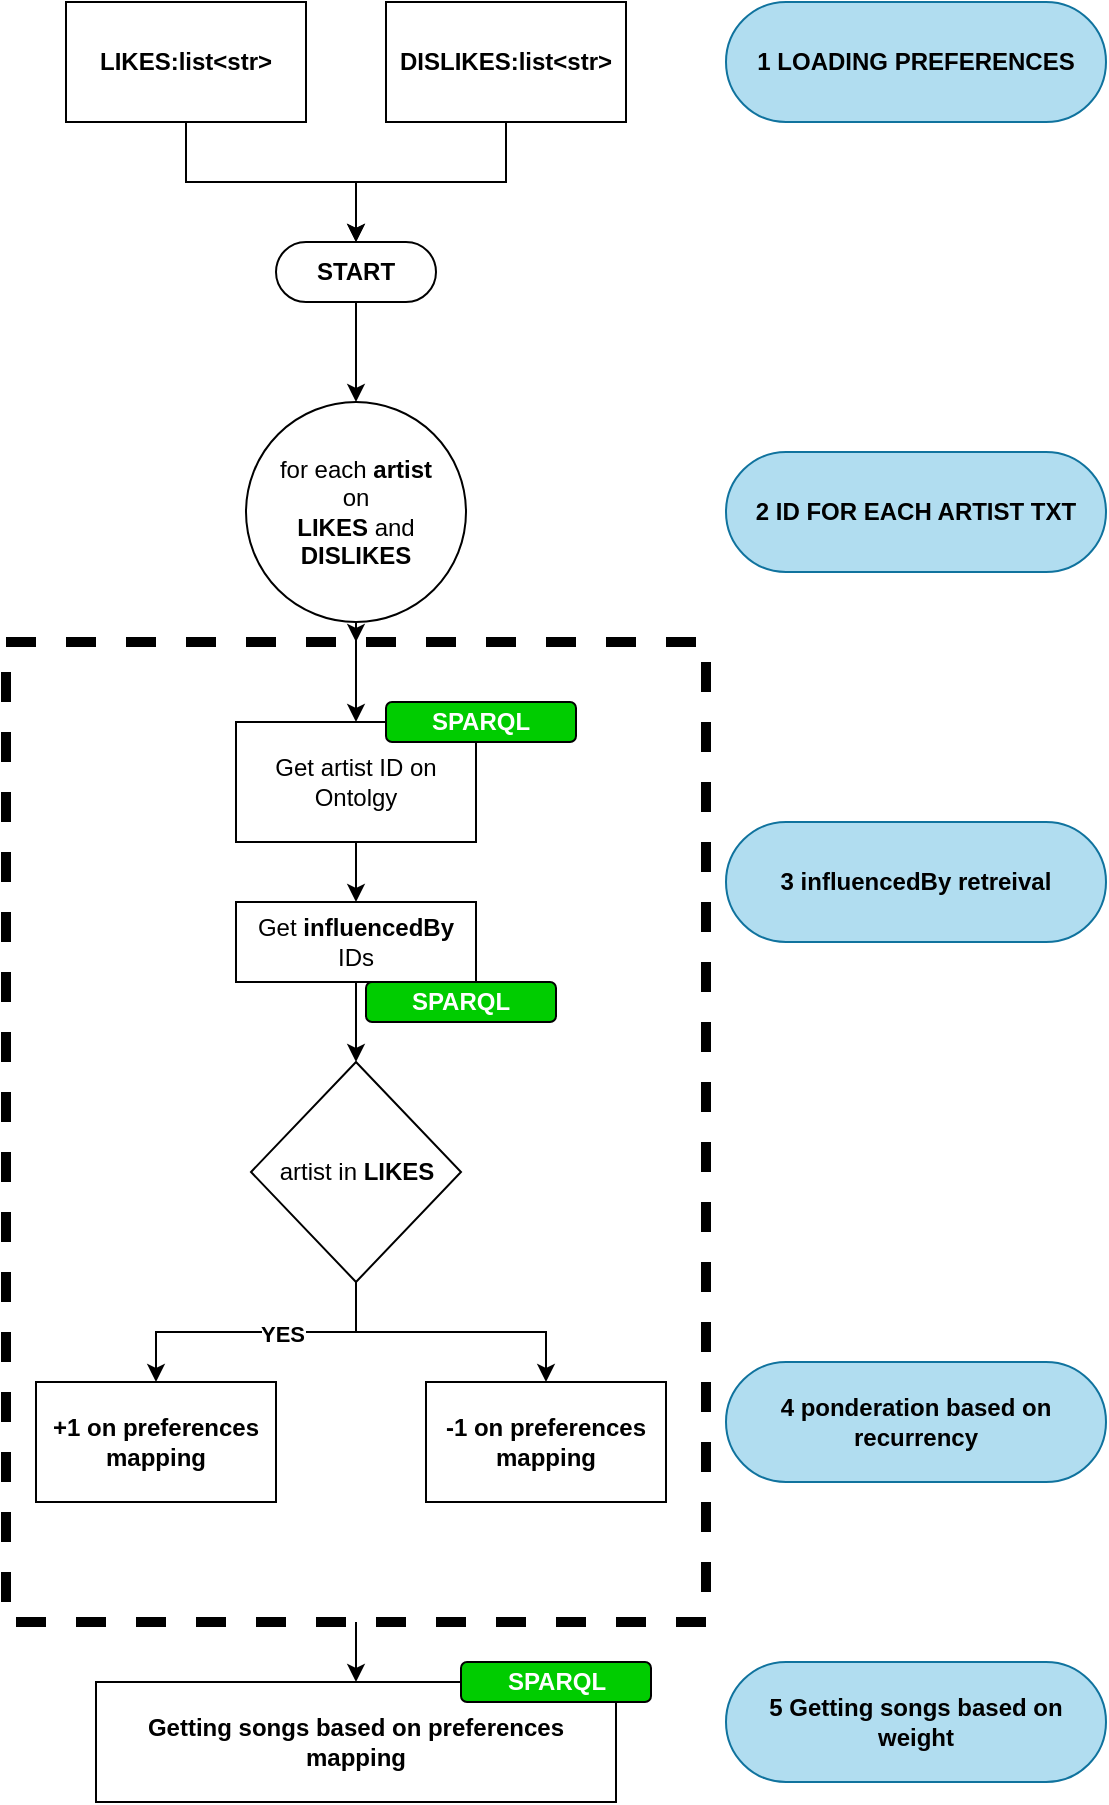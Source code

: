 <mxfile version="26.0.4" pages="2">
  <diagram name="Page-1" id="Zdsm9aisuOk1_PiO5gCI">
    <mxGraphModel dx="1434" dy="843" grid="1" gridSize="10" guides="1" tooltips="1" connect="1" arrows="1" fold="1" page="1" pageScale="1" pageWidth="850" pageHeight="1100" math="0" shadow="0">
      <root>
        <mxCell id="0" />
        <mxCell id="1" parent="0" />
        <mxCell id="K4dFCDs9XO1rs7Z-Aw9C-22" value="" style="rounded=0;whiteSpace=wrap;html=1;fillColor=none;dashed=1;strokeWidth=5;" vertex="1" parent="1">
          <mxGeometry x="10" y="340" width="350" height="490" as="geometry" />
        </mxCell>
        <mxCell id="Rj8yvfiRaS_MhN0IEIkL-1" value="&lt;b&gt;LIKES:list&amp;lt;str&amp;gt;&lt;/b&gt;" style="rounded=0;whiteSpace=wrap;html=1;" vertex="1" parent="1">
          <mxGeometry x="40" y="20" width="120" height="60" as="geometry" />
        </mxCell>
        <mxCell id="Rj8yvfiRaS_MhN0IEIkL-3" value="&lt;b&gt;DISLIKES:list&amp;lt;str&amp;gt;&lt;/b&gt;" style="rounded=0;whiteSpace=wrap;html=1;" vertex="1" parent="1">
          <mxGeometry x="200" y="20" width="120" height="60" as="geometry" />
        </mxCell>
        <mxCell id="Rj8yvfiRaS_MhN0IEIkL-11" style="edgeStyle=orthogonalEdgeStyle;rounded=0;orthogonalLoop=1;jettySize=auto;html=1;entryX=0.5;entryY=0;entryDx=0;entryDy=0;" edge="1" parent="1" source="Rj8yvfiRaS_MhN0IEIkL-4" target="Rj8yvfiRaS_MhN0IEIkL-10">
          <mxGeometry relative="1" as="geometry" />
        </mxCell>
        <mxCell id="K4dFCDs9XO1rs7Z-Aw9C-23" style="edgeStyle=orthogonalEdgeStyle;rounded=0;orthogonalLoop=1;jettySize=auto;html=1;" edge="1" parent="1" source="Rj8yvfiRaS_MhN0IEIkL-4" target="K4dFCDs9XO1rs7Z-Aw9C-22">
          <mxGeometry relative="1" as="geometry" />
        </mxCell>
        <mxCell id="Rj8yvfiRaS_MhN0IEIkL-4" value="for each &lt;b&gt;artist&lt;/b&gt;&lt;div&gt;on&lt;br&gt;&lt;b&gt;LIKES&lt;/b&gt; and &lt;b&gt;DISLIKES&lt;/b&gt;&lt;/div&gt;" style="ellipse;whiteSpace=wrap;html=1;aspect=fixed;" vertex="1" parent="1">
          <mxGeometry x="130" y="220" width="110" height="110" as="geometry" />
        </mxCell>
        <mxCell id="Rj8yvfiRaS_MhN0IEIkL-9" style="edgeStyle=orthogonalEdgeStyle;rounded=0;orthogonalLoop=1;jettySize=auto;html=1;entryX=0.5;entryY=0;entryDx=0;entryDy=0;" edge="1" parent="1" source="Rj8yvfiRaS_MhN0IEIkL-6" target="Rj8yvfiRaS_MhN0IEIkL-4">
          <mxGeometry relative="1" as="geometry" />
        </mxCell>
        <mxCell id="Rj8yvfiRaS_MhN0IEIkL-6" value="&lt;b&gt;START&lt;/b&gt;" style="html=1;dashed=0;whiteSpace=wrap;shape=mxgraph.dfd.start" vertex="1" parent="1">
          <mxGeometry x="145" y="140" width="80" height="30" as="geometry" />
        </mxCell>
        <mxCell id="Rj8yvfiRaS_MhN0IEIkL-7" style="edgeStyle=orthogonalEdgeStyle;rounded=0;orthogonalLoop=1;jettySize=auto;html=1;entryX=0.5;entryY=0.5;entryDx=0;entryDy=-15;entryPerimeter=0;" edge="1" parent="1" source="Rj8yvfiRaS_MhN0IEIkL-1" target="Rj8yvfiRaS_MhN0IEIkL-6">
          <mxGeometry relative="1" as="geometry" />
        </mxCell>
        <mxCell id="Rj8yvfiRaS_MhN0IEIkL-8" style="edgeStyle=orthogonalEdgeStyle;rounded=0;orthogonalLoop=1;jettySize=auto;html=1;entryX=0.5;entryY=0.5;entryDx=0;entryDy=-15;entryPerimeter=0;" edge="1" parent="1" source="Rj8yvfiRaS_MhN0IEIkL-3" target="Rj8yvfiRaS_MhN0IEIkL-6">
          <mxGeometry relative="1" as="geometry" />
        </mxCell>
        <mxCell id="Rj8yvfiRaS_MhN0IEIkL-13" style="edgeStyle=orthogonalEdgeStyle;rounded=0;orthogonalLoop=1;jettySize=auto;html=1;" edge="1" parent="1" source="Rj8yvfiRaS_MhN0IEIkL-10" target="Rj8yvfiRaS_MhN0IEIkL-12">
          <mxGeometry relative="1" as="geometry" />
        </mxCell>
        <mxCell id="Rj8yvfiRaS_MhN0IEIkL-10" value="Get artist ID on Ontolgy" style="rounded=0;whiteSpace=wrap;html=1;" vertex="1" parent="1">
          <mxGeometry x="125" y="380" width="120" height="60" as="geometry" />
        </mxCell>
        <mxCell id="Rj8yvfiRaS_MhN0IEIkL-17" style="edgeStyle=orthogonalEdgeStyle;rounded=0;orthogonalLoop=1;jettySize=auto;html=1;" edge="1" parent="1" source="Rj8yvfiRaS_MhN0IEIkL-12" target="Rj8yvfiRaS_MhN0IEIkL-15">
          <mxGeometry relative="1" as="geometry" />
        </mxCell>
        <mxCell id="Rj8yvfiRaS_MhN0IEIkL-12" value="Get &lt;b&gt;influencedBy&lt;/b&gt; IDs" style="rounded=0;whiteSpace=wrap;html=1;" vertex="1" parent="1">
          <mxGeometry x="125" y="470" width="120" height="40" as="geometry" />
        </mxCell>
        <mxCell id="Rj8yvfiRaS_MhN0IEIkL-19" style="edgeStyle=orthogonalEdgeStyle;rounded=0;orthogonalLoop=1;jettySize=auto;html=1;" edge="1" parent="1" source="Rj8yvfiRaS_MhN0IEIkL-15" target="Rj8yvfiRaS_MhN0IEIkL-18">
          <mxGeometry relative="1" as="geometry" />
        </mxCell>
        <mxCell id="Rj8yvfiRaS_MhN0IEIkL-21" value="&lt;b&gt;YES&lt;/b&gt;" style="edgeLabel;html=1;align=center;verticalAlign=middle;resizable=0;points=[];" vertex="1" connectable="0" parent="Rj8yvfiRaS_MhN0IEIkL-19">
          <mxGeometry x="-0.168" y="1" relative="1" as="geometry">
            <mxPoint as="offset" />
          </mxGeometry>
        </mxCell>
        <mxCell id="Rj8yvfiRaS_MhN0IEIkL-23" style="edgeStyle=orthogonalEdgeStyle;rounded=0;orthogonalLoop=1;jettySize=auto;html=1;entryX=0.5;entryY=0;entryDx=0;entryDy=0;" edge="1" parent="1" source="Rj8yvfiRaS_MhN0IEIkL-15" target="Rj8yvfiRaS_MhN0IEIkL-22">
          <mxGeometry relative="1" as="geometry" />
        </mxCell>
        <mxCell id="Rj8yvfiRaS_MhN0IEIkL-15" value="artist in &lt;b&gt;LIKES&lt;/b&gt;" style="rhombus;whiteSpace=wrap;html=1;" vertex="1" parent="1">
          <mxGeometry x="132.5" y="550" width="105" height="110" as="geometry" />
        </mxCell>
        <mxCell id="Rj8yvfiRaS_MhN0IEIkL-18" value="&lt;b&gt;+1 on preferences mapping&lt;/b&gt;" style="rounded=0;whiteSpace=wrap;html=1;" vertex="1" parent="1">
          <mxGeometry x="25" y="710" width="120" height="60" as="geometry" />
        </mxCell>
        <mxCell id="Rj8yvfiRaS_MhN0IEIkL-22" value="&lt;b&gt;-1 on preferences mapping&lt;/b&gt;" style="rounded=0;whiteSpace=wrap;html=1;" vertex="1" parent="1">
          <mxGeometry x="220" y="710" width="120" height="60" as="geometry" />
        </mxCell>
        <mxCell id="Rj8yvfiRaS_MhN0IEIkL-24" value="1 LOADING PREFERENCES" style="html=1;dashed=0;whiteSpace=wrap;shape=mxgraph.dfd.start;fontStyle=1;fillColor=#b1ddf0;strokeColor=#10739e;" vertex="1" parent="1">
          <mxGeometry x="370" y="20" width="190" height="60" as="geometry" />
        </mxCell>
        <mxCell id="Rj8yvfiRaS_MhN0IEIkL-25" value="2 ID FOR EACH ARTIST TXT" style="html=1;dashed=0;whiteSpace=wrap;shape=mxgraph.dfd.start;fontStyle=1;fillColor=#b1ddf0;strokeColor=#10739e;" vertex="1" parent="1">
          <mxGeometry x="370" y="245" width="190" height="60" as="geometry" />
        </mxCell>
        <mxCell id="Rj8yvfiRaS_MhN0IEIkL-26" value="3 influencedBy retreival" style="html=1;dashed=0;whiteSpace=wrap;shape=mxgraph.dfd.start;fontStyle=1;fillColor=#b1ddf0;strokeColor=#10739e;" vertex="1" parent="1">
          <mxGeometry x="370" y="430" width="190" height="60" as="geometry" />
        </mxCell>
        <mxCell id="Rj8yvfiRaS_MhN0IEIkL-27" value="4 ponderation based on recurrency" style="html=1;dashed=0;whiteSpace=wrap;shape=mxgraph.dfd.start;fontStyle=1;fillColor=#b1ddf0;strokeColor=#10739e;" vertex="1" parent="1">
          <mxGeometry x="370" y="700" width="190" height="60" as="geometry" />
        </mxCell>
        <mxCell id="K4dFCDs9XO1rs7Z-Aw9C-18" value="SPARQL" style="rounded=1;whiteSpace=wrap;html=1;fillColor=#00CC00;fontColor=#FFFFFF;fontStyle=1" vertex="1" parent="1">
          <mxGeometry x="200" y="370" width="95" height="20" as="geometry" />
        </mxCell>
        <mxCell id="K4dFCDs9XO1rs7Z-Aw9C-19" value="SPARQL" style="rounded=1;whiteSpace=wrap;html=1;fillColor=#00CC00;fontColor=#FFFFFF;fontStyle=1" vertex="1" parent="1">
          <mxGeometry x="190" y="510" width="95" height="20" as="geometry" />
        </mxCell>
        <mxCell id="K4dFCDs9XO1rs7Z-Aw9C-20" value="&lt;b&gt;Getting songs based on preferences mapping&lt;/b&gt;" style="rounded=0;whiteSpace=wrap;html=1;" vertex="1" parent="1">
          <mxGeometry x="55" y="860" width="260" height="60" as="geometry" />
        </mxCell>
        <mxCell id="K4dFCDs9XO1rs7Z-Aw9C-26" style="edgeStyle=orthogonalEdgeStyle;rounded=0;orthogonalLoop=1;jettySize=auto;html=1;entryX=0.5;entryY=0;entryDx=0;entryDy=0;" edge="1" parent="1" source="K4dFCDs9XO1rs7Z-Aw9C-22" target="K4dFCDs9XO1rs7Z-Aw9C-20">
          <mxGeometry relative="1" as="geometry" />
        </mxCell>
        <mxCell id="K4dFCDs9XO1rs7Z-Aw9C-25" value="5 Getting songs based on &lt;br&gt;weight" style="html=1;dashed=0;whiteSpace=wrap;shape=mxgraph.dfd.start;fontStyle=1;fillColor=#b1ddf0;strokeColor=#10739e;" vertex="1" parent="1">
          <mxGeometry x="370" y="850" width="190" height="60" as="geometry" />
        </mxCell>
        <mxCell id="K4dFCDs9XO1rs7Z-Aw9C-27" value="SPARQL" style="rounded=1;whiteSpace=wrap;html=1;fillColor=#00CC00;fontColor=#FFFFFF;fontStyle=1" vertex="1" parent="1">
          <mxGeometry x="237.5" y="850" width="95" height="20" as="geometry" />
        </mxCell>
      </root>
    </mxGraphModel>
  </diagram>
  <diagram id="i8QHHmNDkatpHhGKZPLs" name="Page-2">
    <mxGraphModel dx="1434" dy="843" grid="1" gridSize="10" guides="1" tooltips="1" connect="1" arrows="1" fold="1" page="1" pageScale="1" pageWidth="850" pageHeight="1100" math="0" shadow="0">
      <root>
        <mxCell id="0" />
        <mxCell id="1" parent="0" />
        <mxCell id="uojL1W4N452_DLyviG67-15" value="&lt;font style=&quot;font-size: 15px;&quot;&gt;&lt;b style=&quot;&quot;&gt;&lt;font style=&quot;color: rgb(0, 204, 102);&quot;&gt;+1 = +2 &lt;/font&gt;&lt;font style=&quot;color: rgb(204, 0, 0);&quot;&gt;-1&lt;/font&gt;&lt;/b&gt;&lt;/font&gt;" style="text;html=1;align=center;verticalAlign=middle;whiteSpace=wrap;rounded=0;" vertex="1" parent="1">
          <mxGeometry x="135" y="410" width="140" height="30" as="geometry" />
        </mxCell>
        <mxCell id="cUVzpXmjI0cOgi6I7YJn-1" value="Bruno Mars" style="strokeWidth=2;html=1;shape=mxgraph.flowchart.start_2;whiteSpace=wrap;strokeColor=#00CC66;" vertex="1" parent="1">
          <mxGeometry x="425" y="320" width="160" height="160" as="geometry" />
        </mxCell>
        <mxCell id="cUVzpXmjI0cOgi6I7YJn-2" style="edgeStyle=orthogonalEdgeStyle;rounded=0;orthogonalLoop=1;jettySize=auto;html=1;strokeColor=#CC0000;strokeWidth=3;curved=1;" edge="1" parent="1" source="cUVzpXmjI0cOgi6I7YJn-3" target="cUVzpXmjI0cOgi6I7YJn-5">
          <mxGeometry relative="1" as="geometry" />
        </mxCell>
        <mxCell id="cUVzpXmjI0cOgi6I7YJn-3" value="Michael Jackson" style="strokeWidth=2;html=1;shape=mxgraph.flowchart.start_2;whiteSpace=wrap;" vertex="1" parent="1">
          <mxGeometry x="645" y="510" width="70" height="70" as="geometry" />
        </mxCell>
        <mxCell id="cUVzpXmjI0cOgi6I7YJn-4" value="Britney Spears" style="strokeWidth=2;html=1;shape=mxgraph.flowchart.start_2;whiteSpace=wrap;strokeColor=#00CC66;" vertex="1" parent="1">
          <mxGeometry x="235" y="220" width="140" height="130" as="geometry" />
        </mxCell>
        <mxCell id="cUVzpXmjI0cOgi6I7YJn-5" value="Sam Smith" style="strokeWidth=2;html=1;shape=mxgraph.flowchart.start_2;whiteSpace=wrap;strokeColor=#CC0000;" vertex="1" parent="1">
          <mxGeometry x="255" y="370" width="130" height="130" as="geometry" />
        </mxCell>
        <mxCell id="cUVzpXmjI0cOgi6I7YJn-6" style="edgeStyle=orthogonalEdgeStyle;rounded=0;orthogonalLoop=1;jettySize=auto;html=1;entryX=1;entryY=0.5;entryDx=0;entryDy=0;entryPerimeter=0;curved=1;strokeColor=#00CC66;strokeWidth=3;" edge="1" parent="1" source="cUVzpXmjI0cOgi6I7YJn-3" target="cUVzpXmjI0cOgi6I7YJn-1">
          <mxGeometry relative="1" as="geometry">
            <Array as="points">
              <mxPoint x="605" y="350" />
            </Array>
          </mxGeometry>
        </mxCell>
        <mxCell id="cUVzpXmjI0cOgi6I7YJn-7" style="edgeStyle=orthogonalEdgeStyle;rounded=0;orthogonalLoop=1;jettySize=auto;html=1;exitX=0.5;exitY=0;exitDx=0;exitDy=0;exitPerimeter=0;entryX=1;entryY=0.5;entryDx=0;entryDy=0;entryPerimeter=0;curved=1;strokeColor=#00CC66;strokeWidth=3;" edge="1" parent="1" source="cUVzpXmjI0cOgi6I7YJn-3" target="cUVzpXmjI0cOgi6I7YJn-4">
          <mxGeometry relative="1" as="geometry">
            <Array as="points">
              <mxPoint x="615" y="270" />
              <mxPoint x="375" y="270" />
            </Array>
          </mxGeometry>
        </mxCell>
        <mxCell id="cUVzpXmjI0cOgi6I7YJn-8" style="edgeStyle=orthogonalEdgeStyle;rounded=0;orthogonalLoop=1;jettySize=auto;html=1;curved=1;strokeColor=#00CC66;strokeWidth=3;" edge="1" parent="1" source="cUVzpXmjI0cOgi6I7YJn-9" target="cUVzpXmjI0cOgi6I7YJn-4">
          <mxGeometry relative="1" as="geometry" />
        </mxCell>
        <mxCell id="cUVzpXmjI0cOgi6I7YJn-9" value="Madonna" style="strokeWidth=2;html=1;shape=mxgraph.flowchart.start_2;whiteSpace=wrap;" vertex="1" parent="1">
          <mxGeometry x="155" y="120" width="80" height="80" as="geometry" />
        </mxCell>
        <mxCell id="cUVzpXmjI0cOgi6I7YJn-10" value="&lt;font style=&quot;font-size: 15px; color: rgb(0, 204, 102);&quot;&gt;&lt;b&gt;+1&lt;/b&gt;&lt;/font&gt;" style="text;html=1;align=center;verticalAlign=middle;whiteSpace=wrap;rounded=0;" vertex="1" parent="1">
          <mxGeometry x="195" y="90" width="60" height="30" as="geometry" />
        </mxCell>
        <mxCell id="cUVzpXmjI0cOgi6I7YJn-11" value="&lt;font style=&quot;font-size: 15px;&quot;&gt;&lt;b style=&quot;&quot;&gt;&lt;font style=&quot;color: rgb(0, 204, 102);&quot;&gt;+1 = +2 &lt;/font&gt;&lt;font style=&quot;color: rgb(204, 0, 0);&quot;&gt;-1&lt;/font&gt;&lt;/b&gt;&lt;/font&gt;" style="text;html=1;align=center;verticalAlign=middle;whiteSpace=wrap;rounded=0;" vertex="1" parent="1">
          <mxGeometry x="610" y="590" width="140" height="30" as="geometry" />
        </mxCell>
        <mxCell id="cUVzpXmjI0cOgi6I7YJn-12" style="edgeStyle=orthogonalEdgeStyle;rounded=0;orthogonalLoop=1;jettySize=auto;html=1;curved=1;strokeColor=#CC0000;strokeWidth=3;entryX=0.5;entryY=1;entryDx=0;entryDy=0;entryPerimeter=0;" edge="1" parent="1" source="cUVzpXmjI0cOgi6I7YJn-13" target="cUVzpXmjI0cOgi6I7YJn-5">
          <mxGeometry relative="1" as="geometry">
            <mxPoint x="365" y="560" as="targetPoint" />
          </mxGeometry>
        </mxCell>
        <mxCell id="cUVzpXmjI0cOgi6I7YJn-13" value="Whitney Huston" style="strokeWidth=2;html=1;shape=mxgraph.flowchart.start_2;whiteSpace=wrap;" vertex="1" parent="1">
          <mxGeometry x="395" y="600" width="80" height="80" as="geometry" />
        </mxCell>
        <mxCell id="cUVzpXmjI0cOgi6I7YJn-14" style="edgeStyle=orthogonalEdgeStyle;rounded=0;orthogonalLoop=1;jettySize=auto;html=1;entryX=0;entryY=0.5;entryDx=0;entryDy=0;entryPerimeter=0;curved=1;strokeWidth=3;strokeColor=#00CC66;" edge="1" parent="1" source="cUVzpXmjI0cOgi6I7YJn-13" target="cUVzpXmjI0cOgi6I7YJn-4">
          <mxGeometry relative="1" as="geometry">
            <Array as="points">
              <mxPoint x="215" y="600" />
              <mxPoint x="215" y="300" />
              <mxPoint x="235" y="300" />
            </Array>
          </mxGeometry>
        </mxCell>
        <mxCell id="cUVzpXmjI0cOgi6I7YJn-15" value="&lt;b style=&quot;forced-color-adjust: none; font-family: Helvetica; font-size: 15px; font-style: normal; font-variant-ligatures: normal; font-variant-caps: normal; letter-spacing: normal; orphans: 2; text-align: center; text-indent: 0px; text-transform: none; widows: 2; word-spacing: 0px; -webkit-text-stroke-width: 0px; white-space: normal; background-color: rgb(251, 251, 251); text-decoration-thickness: initial; text-decoration-style: initial; text-decoration-color: initial;&quot;&gt;&lt;font style=&quot;color: rgb(204, 0, 0); forced-color-adjust: none;&quot;&gt;0 = &lt;/font&gt;&lt;font style=&quot;forced-color-adjust: none; color: rgb(0, 204, 102);&quot;&gt;+1&lt;/font&gt;&lt;font style=&quot;color: rgb(204, 0, 0); forced-color-adjust: none;&quot;&gt; -1&lt;/font&gt;&lt;/b&gt;" style="text;whiteSpace=wrap;html=1;" vertex="1" parent="1">
          <mxGeometry x="485" y="630" width="100" height="40" as="geometry" />
        </mxCell>
        <mxCell id="cUVzpXmjI0cOgi6I7YJn-16" value="" style="endArrow=none;html=1;rounded=0;strokeWidth=6;strokeColor=#CC0000;" edge="1" parent="1">
          <mxGeometry width="50" height="50" relative="1" as="geometry">
            <mxPoint x="410" y="665" as="sourcePoint" />
            <mxPoint x="460" y="615" as="targetPoint" />
          </mxGeometry>
        </mxCell>
        <mxCell id="cUVzpXmjI0cOgi6I7YJn-17" value="DISCARDED" style="text;html=1;align=center;verticalAlign=middle;whiteSpace=wrap;rounded=0;" vertex="1" parent="1">
          <mxGeometry x="405" y="680" width="60" height="30" as="geometry" />
        </mxCell>
      </root>
    </mxGraphModel>
  </diagram>
</mxfile>

